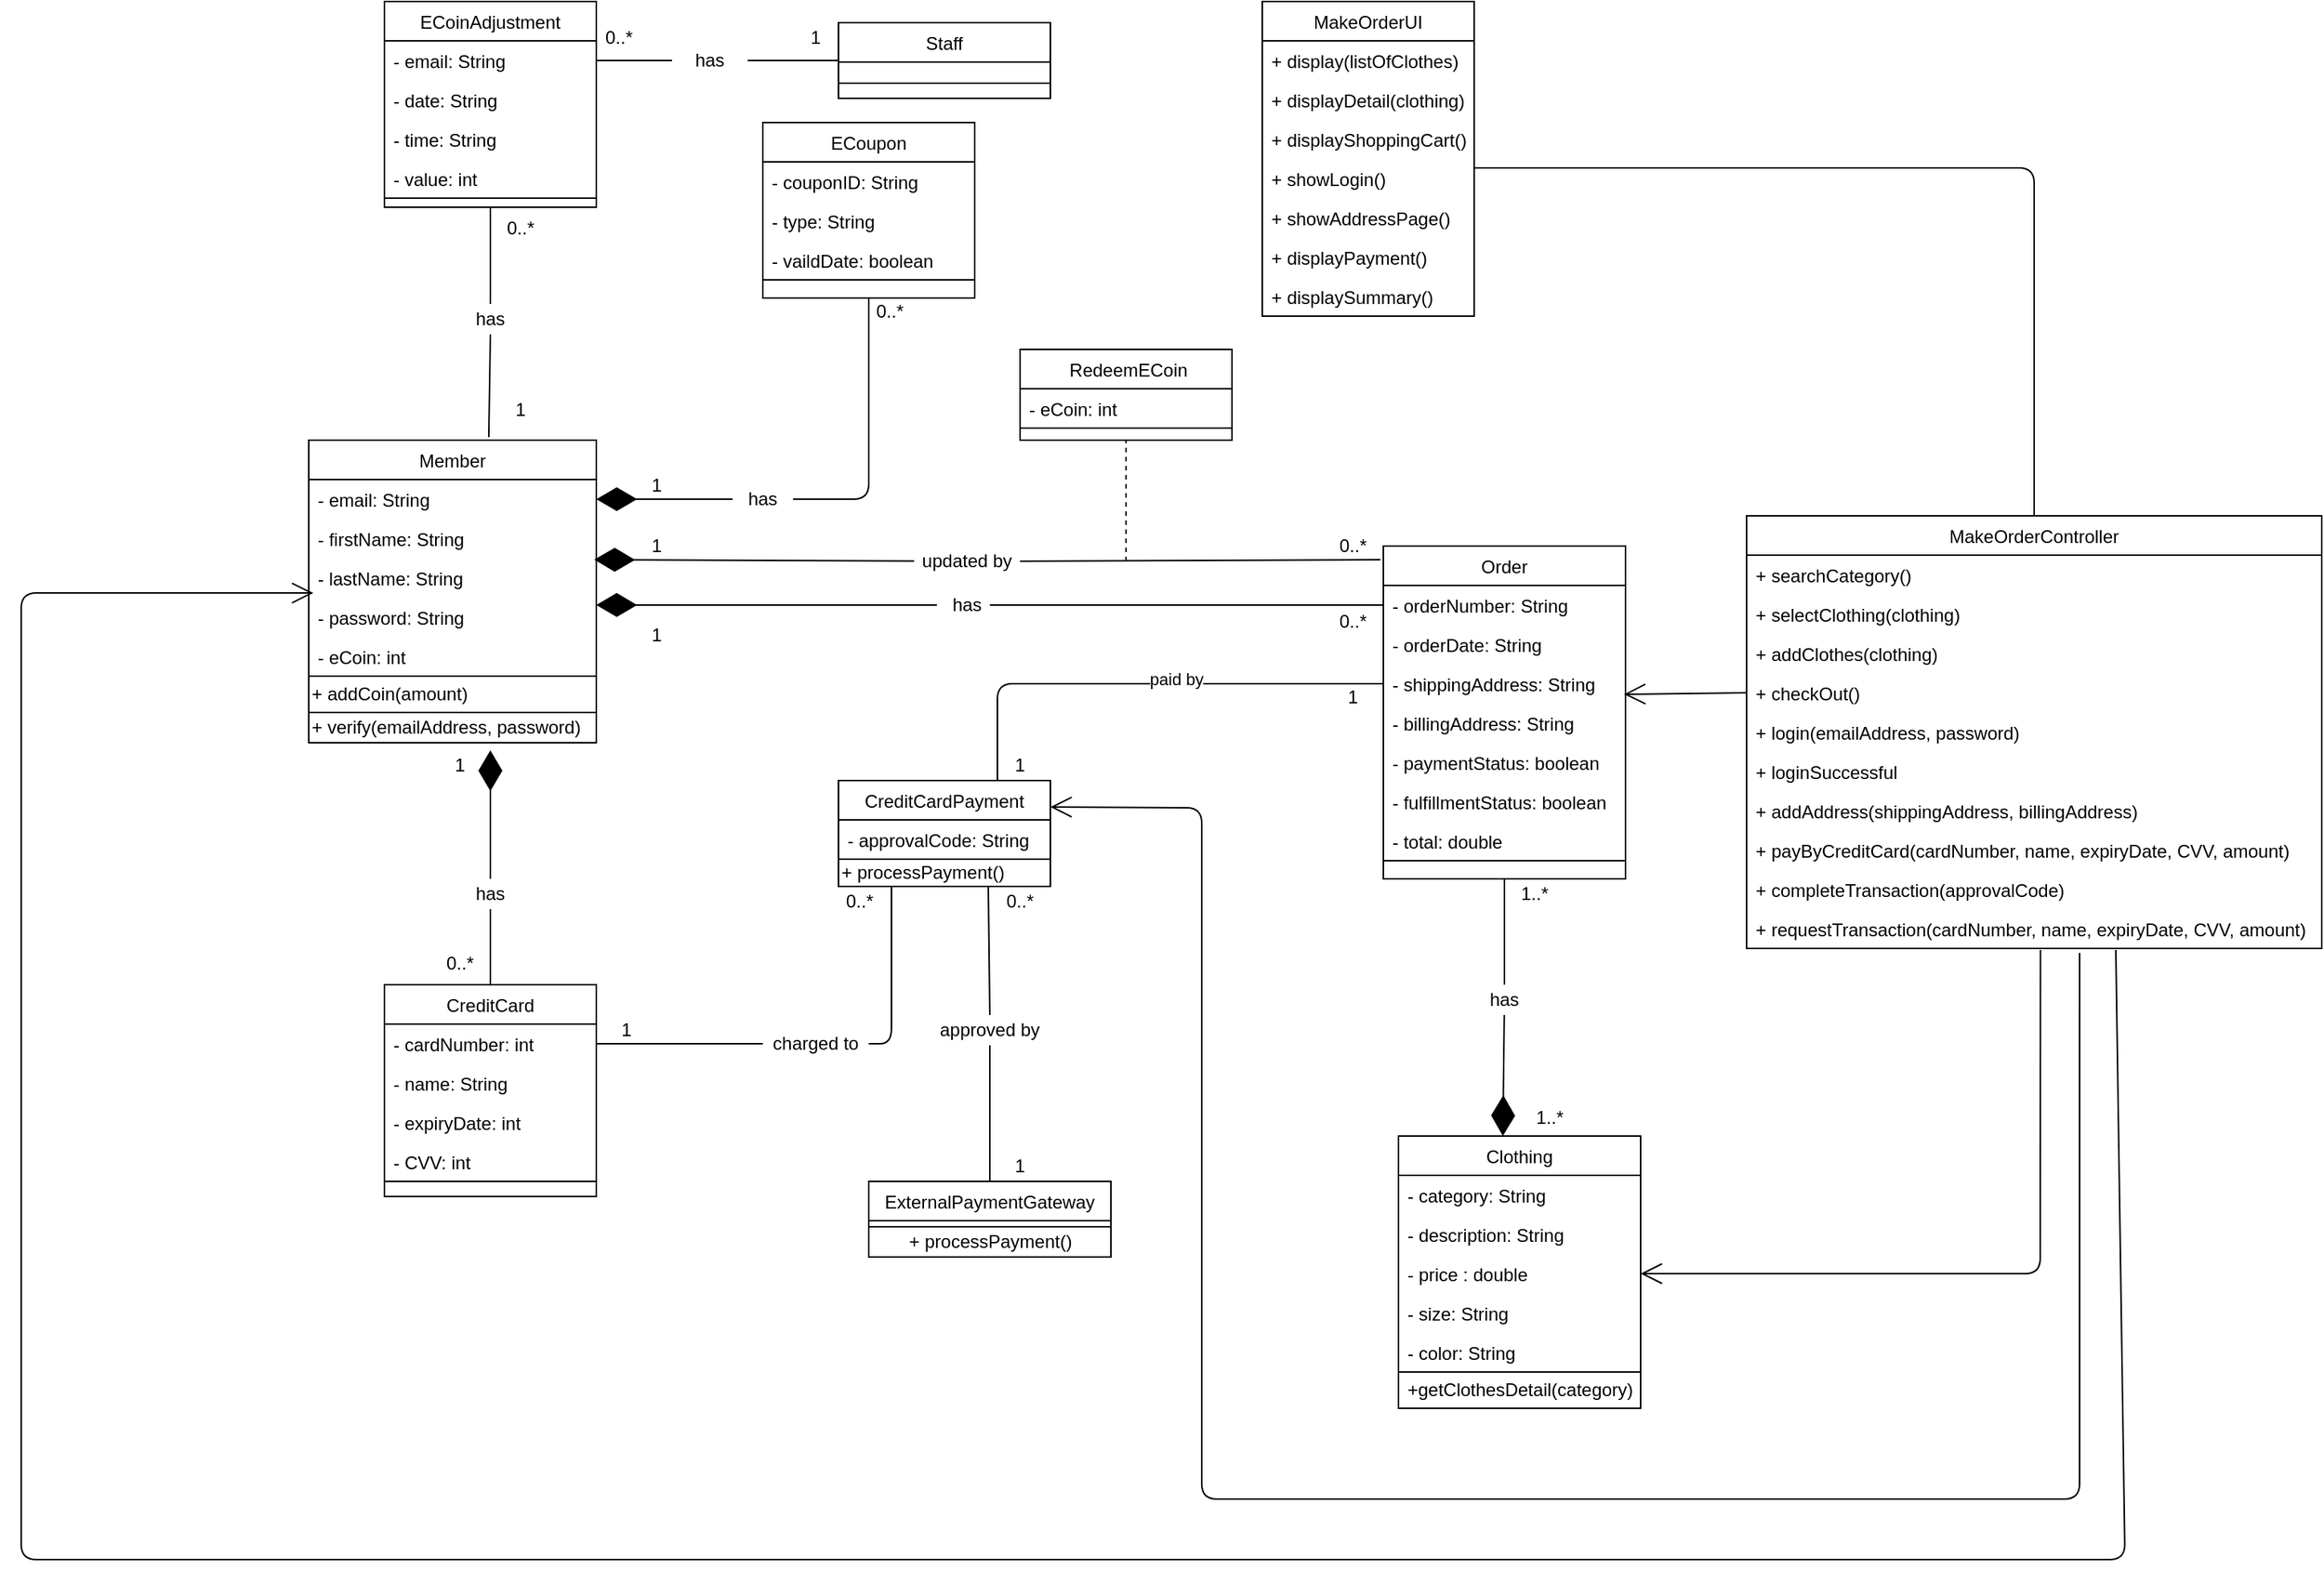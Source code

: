<mxfile version="14.6.3" type="device"><diagram id="5SOPSlrmmYei23YDTZUL" name="Page-1"><mxGraphModel dx="1794" dy="634" grid="1" gridSize="10" guides="1" tooltips="1" connect="1" arrows="1" fold="1" page="1" pageScale="1" pageWidth="827" pageHeight="1169" math="0" shadow="0"><root><mxCell id="0"/><mxCell id="1" parent="0"/><mxCell id="UYRxiyc4l-vHx6FM1Lmt-1" value="ECoinAdjustment" style="swimlane;fontStyle=0;childLayout=stackLayout;horizontal=1;startSize=26;fillColor=none;horizontalStack=0;resizeParent=1;resizeParentMax=0;resizeLast=0;collapsible=1;marginBottom=0;" parent="1" vertex="1"><mxGeometry x="80" y="70" width="140" height="136" as="geometry"/></mxCell><mxCell id="UYRxiyc4l-vHx6FM1Lmt-2" value="- email: String" style="text;strokeColor=none;fillColor=none;align=left;verticalAlign=top;spacingLeft=4;spacingRight=4;overflow=hidden;rotatable=0;points=[[0,0.5],[1,0.5]];portConstraint=eastwest;" parent="UYRxiyc4l-vHx6FM1Lmt-1" vertex="1"><mxGeometry y="26" width="140" height="26" as="geometry"/></mxCell><mxCell id="UYRxiyc4l-vHx6FM1Lmt-3" value="- date: String" style="text;strokeColor=none;fillColor=none;align=left;verticalAlign=top;spacingLeft=4;spacingRight=4;overflow=hidden;rotatable=0;points=[[0,0.5],[1,0.5]];portConstraint=eastwest;" parent="UYRxiyc4l-vHx6FM1Lmt-1" vertex="1"><mxGeometry y="52" width="140" height="26" as="geometry"/></mxCell><mxCell id="UYRxiyc4l-vHx6FM1Lmt-4" value="- time: String" style="text;strokeColor=none;fillColor=none;align=left;verticalAlign=top;spacingLeft=4;spacingRight=4;overflow=hidden;rotatable=0;points=[[0,0.5],[1,0.5]];portConstraint=eastwest;" parent="UYRxiyc4l-vHx6FM1Lmt-1" vertex="1"><mxGeometry y="78" width="140" height="26" as="geometry"/></mxCell><mxCell id="UYRxiyc4l-vHx6FM1Lmt-6" value="- value: int" style="text;strokeColor=none;fillColor=none;align=left;verticalAlign=top;spacingLeft=4;spacingRight=4;overflow=hidden;rotatable=0;points=[[0,0.5],[1,0.5]];portConstraint=eastwest;" parent="UYRxiyc4l-vHx6FM1Lmt-1" vertex="1"><mxGeometry y="104" width="140" height="26" as="geometry"/></mxCell><mxCell id="UYRxiyc4l-vHx6FM1Lmt-5" value="" style="html=1;" parent="UYRxiyc4l-vHx6FM1Lmt-1" vertex="1"><mxGeometry y="130" width="140" height="6" as="geometry"/></mxCell><mxCell id="UYRxiyc4l-vHx6FM1Lmt-11" value="Staff" style="swimlane;fontStyle=0;childLayout=stackLayout;horizontal=1;startSize=26;fillColor=none;horizontalStack=0;resizeParent=1;resizeParentMax=0;resizeLast=0;collapsible=1;marginBottom=0;" parent="1" vertex="1"><mxGeometry x="380" y="84" width="140" height="50" as="geometry"/></mxCell><mxCell id="UYRxiyc4l-vHx6FM1Lmt-15" value="" style="html=1;" parent="UYRxiyc4l-vHx6FM1Lmt-11" vertex="1"><mxGeometry y="26" width="140" height="14" as="geometry"/></mxCell><mxCell id="UYRxiyc4l-vHx6FM1Lmt-16" value="" style="html=1;" parent="UYRxiyc4l-vHx6FM1Lmt-11" vertex="1"><mxGeometry y="40" width="140" height="10" as="geometry"/></mxCell><mxCell id="UYRxiyc4l-vHx6FM1Lmt-17" value="ECoupon" style="swimlane;fontStyle=0;childLayout=stackLayout;horizontal=1;startSize=26;fillColor=none;horizontalStack=0;resizeParent=1;resizeParentMax=0;resizeLast=0;collapsible=1;marginBottom=0;" parent="1" vertex="1"><mxGeometry x="330" y="150" width="140" height="116" as="geometry"/></mxCell><mxCell id="UYRxiyc4l-vHx6FM1Lmt-18" value="- couponID: String" style="text;strokeColor=none;fillColor=none;align=left;verticalAlign=top;spacingLeft=4;spacingRight=4;overflow=hidden;rotatable=0;points=[[0,0.5],[1,0.5]];portConstraint=eastwest;" parent="UYRxiyc4l-vHx6FM1Lmt-17" vertex="1"><mxGeometry y="26" width="140" height="26" as="geometry"/></mxCell><mxCell id="UYRxiyc4l-vHx6FM1Lmt-19" value="- type: String" style="text;strokeColor=none;fillColor=none;align=left;verticalAlign=top;spacingLeft=4;spacingRight=4;overflow=hidden;rotatable=0;points=[[0,0.5],[1,0.5]];portConstraint=eastwest;" parent="UYRxiyc4l-vHx6FM1Lmt-17" vertex="1"><mxGeometry y="52" width="140" height="26" as="geometry"/></mxCell><mxCell id="Ou4ZHf2fbhUqPHN6Y77n-1" value="- vaildDate: boolean" style="text;strokeColor=none;fillColor=none;align=left;verticalAlign=top;spacingLeft=4;spacingRight=4;overflow=hidden;rotatable=0;points=[[0,0.5],[1,0.5]];portConstraint=eastwest;" parent="UYRxiyc4l-vHx6FM1Lmt-17" vertex="1"><mxGeometry y="78" width="140" height="26" as="geometry"/></mxCell><mxCell id="UYRxiyc4l-vHx6FM1Lmt-21" value="" style="html=1;" parent="UYRxiyc4l-vHx6FM1Lmt-17" vertex="1"><mxGeometry y="104" width="140" height="12" as="geometry"/></mxCell><mxCell id="UYRxiyc4l-vHx6FM1Lmt-22" value="Member" style="swimlane;fontStyle=0;childLayout=stackLayout;horizontal=1;startSize=26;fillColor=none;horizontalStack=0;resizeParent=1;resizeParentMax=0;resizeLast=0;collapsible=1;marginBottom=0;" parent="1" vertex="1"><mxGeometry x="30" y="360" width="190" height="200" as="geometry"/></mxCell><mxCell id="UYRxiyc4l-vHx6FM1Lmt-23" value="- email: String" style="text;strokeColor=none;fillColor=none;align=left;verticalAlign=top;spacingLeft=4;spacingRight=4;overflow=hidden;rotatable=0;points=[[0,0.5],[1,0.5]];portConstraint=eastwest;" parent="UYRxiyc4l-vHx6FM1Lmt-22" vertex="1"><mxGeometry y="26" width="190" height="26" as="geometry"/></mxCell><mxCell id="UYRxiyc4l-vHx6FM1Lmt-24" value="- firstName: String" style="text;strokeColor=none;fillColor=none;align=left;verticalAlign=top;spacingLeft=4;spacingRight=4;overflow=hidden;rotatable=0;points=[[0,0.5],[1,0.5]];portConstraint=eastwest;" parent="UYRxiyc4l-vHx6FM1Lmt-22" vertex="1"><mxGeometry y="52" width="190" height="26" as="geometry"/></mxCell><mxCell id="UYRxiyc4l-vHx6FM1Lmt-25" value="- lastName: String" style="text;strokeColor=none;fillColor=none;align=left;verticalAlign=top;spacingLeft=4;spacingRight=4;overflow=hidden;rotatable=0;points=[[0,0.5],[1,0.5]];portConstraint=eastwest;" parent="UYRxiyc4l-vHx6FM1Lmt-22" vertex="1"><mxGeometry y="78" width="190" height="26" as="geometry"/></mxCell><mxCell id="UYRxiyc4l-vHx6FM1Lmt-26" value="- password: String" style="text;strokeColor=none;fillColor=none;align=left;verticalAlign=top;spacingLeft=4;spacingRight=4;overflow=hidden;rotatable=0;points=[[0,0.5],[1,0.5]];portConstraint=eastwest;" parent="UYRxiyc4l-vHx6FM1Lmt-22" vertex="1"><mxGeometry y="104" width="190" height="26" as="geometry"/></mxCell><mxCell id="UYRxiyc4l-vHx6FM1Lmt-27" value="- eCoin: int" style="text;strokeColor=none;fillColor=none;align=left;verticalAlign=top;spacingLeft=4;spacingRight=4;overflow=hidden;rotatable=0;points=[[0,0.5],[1,0.5]];portConstraint=eastwest;" parent="UYRxiyc4l-vHx6FM1Lmt-22" vertex="1"><mxGeometry y="130" width="190" height="26" as="geometry"/></mxCell><mxCell id="UYRxiyc4l-vHx6FM1Lmt-28" value="&lt;div&gt;&lt;span&gt;+ addCoin(amount)&lt;/span&gt;&lt;/div&gt;" style="html=1;align=left;" parent="UYRxiyc4l-vHx6FM1Lmt-22" vertex="1"><mxGeometry y="156" width="190" height="24" as="geometry"/></mxCell><mxCell id="qSI88EMSP3nNN34KA2vA-24" value="+ verify(emailAddress, password)" style="html=1;align=left;" vertex="1" parent="UYRxiyc4l-vHx6FM1Lmt-22"><mxGeometry y="180" width="190" height="20" as="geometry"/></mxCell><mxCell id="UYRxiyc4l-vHx6FM1Lmt-29" value=" RedeemECoin" style="swimlane;fontStyle=0;childLayout=stackLayout;horizontal=1;startSize=26;fillColor=none;horizontalStack=0;resizeParent=1;resizeParentMax=0;resizeLast=0;collapsible=1;marginBottom=0;" parent="1" vertex="1"><mxGeometry x="500" y="300" width="140" height="60" as="geometry"/></mxCell><mxCell id="UYRxiyc4l-vHx6FM1Lmt-30" value="- eCoin: int" style="text;strokeColor=none;fillColor=none;align=left;verticalAlign=top;spacingLeft=4;spacingRight=4;overflow=hidden;rotatable=0;points=[[0,0.5],[1,0.5]];portConstraint=eastwest;" parent="UYRxiyc4l-vHx6FM1Lmt-29" vertex="1"><mxGeometry y="26" width="140" height="26" as="geometry"/></mxCell><mxCell id="UYRxiyc4l-vHx6FM1Lmt-33" value="" style="html=1;" parent="UYRxiyc4l-vHx6FM1Lmt-29" vertex="1"><mxGeometry y="52" width="140" height="8" as="geometry"/></mxCell><mxCell id="UYRxiyc4l-vHx6FM1Lmt-34" value="Order" style="swimlane;fontStyle=0;childLayout=stackLayout;horizontal=1;startSize=26;fillColor=none;horizontalStack=0;resizeParent=1;resizeParentMax=0;resizeLast=0;collapsible=1;marginBottom=0;" parent="1" vertex="1"><mxGeometry x="740" y="430" width="160" height="220" as="geometry"/></mxCell><mxCell id="UYRxiyc4l-vHx6FM1Lmt-35" value="- orderNumber: String" style="text;strokeColor=none;fillColor=none;align=left;verticalAlign=top;spacingLeft=4;spacingRight=4;overflow=hidden;rotatable=0;points=[[0,0.5],[1,0.5]];portConstraint=eastwest;" parent="UYRxiyc4l-vHx6FM1Lmt-34" vertex="1"><mxGeometry y="26" width="160" height="26" as="geometry"/></mxCell><mxCell id="UYRxiyc4l-vHx6FM1Lmt-36" value="- orderDate: String" style="text;strokeColor=none;fillColor=none;align=left;verticalAlign=top;spacingLeft=4;spacingRight=4;overflow=hidden;rotatable=0;points=[[0,0.5],[1,0.5]];portConstraint=eastwest;" parent="UYRxiyc4l-vHx6FM1Lmt-34" vertex="1"><mxGeometry y="52" width="160" height="26" as="geometry"/></mxCell><mxCell id="UYRxiyc4l-vHx6FM1Lmt-37" value="- shippingAddress: String" style="text;strokeColor=none;fillColor=none;align=left;verticalAlign=top;spacingLeft=4;spacingRight=4;overflow=hidden;rotatable=0;points=[[0,0.5],[1,0.5]];portConstraint=eastwest;" parent="UYRxiyc4l-vHx6FM1Lmt-34" vertex="1"><mxGeometry y="78" width="160" height="26" as="geometry"/></mxCell><mxCell id="UYRxiyc4l-vHx6FM1Lmt-38" value="- billingAddress: String" style="text;strokeColor=none;fillColor=none;align=left;verticalAlign=top;spacingLeft=4;spacingRight=4;overflow=hidden;rotatable=0;points=[[0,0.5],[1,0.5]];portConstraint=eastwest;" parent="UYRxiyc4l-vHx6FM1Lmt-34" vertex="1"><mxGeometry y="104" width="160" height="26" as="geometry"/></mxCell><mxCell id="UYRxiyc4l-vHx6FM1Lmt-39" value="- paymentStatus: boolean" style="text;strokeColor=none;fillColor=none;align=left;verticalAlign=top;spacingLeft=4;spacingRight=4;overflow=hidden;rotatable=0;points=[[0,0.5],[1,0.5]];portConstraint=eastwest;" parent="UYRxiyc4l-vHx6FM1Lmt-34" vertex="1"><mxGeometry y="130" width="160" height="26" as="geometry"/></mxCell><mxCell id="UYRxiyc4l-vHx6FM1Lmt-40" value="- fulfillmentStatus: boolean" style="text;strokeColor=none;fillColor=none;align=left;verticalAlign=top;spacingLeft=4;spacingRight=4;overflow=hidden;rotatable=0;points=[[0,0.5],[1,0.5]];portConstraint=eastwest;" parent="UYRxiyc4l-vHx6FM1Lmt-34" vertex="1"><mxGeometry y="156" width="160" height="26" as="geometry"/></mxCell><mxCell id="UYRxiyc4l-vHx6FM1Lmt-41" value="- total: double" style="text;strokeColor=none;fillColor=none;align=left;verticalAlign=top;spacingLeft=4;spacingRight=4;overflow=hidden;rotatable=0;points=[[0,0.5],[1,0.5]];portConstraint=eastwest;" parent="UYRxiyc4l-vHx6FM1Lmt-34" vertex="1"><mxGeometry y="182" width="160" height="26" as="geometry"/></mxCell><mxCell id="UYRxiyc4l-vHx6FM1Lmt-42" value="" style="html=1;" parent="UYRxiyc4l-vHx6FM1Lmt-34" vertex="1"><mxGeometry y="208" width="160" height="12" as="geometry"/></mxCell><mxCell id="UYRxiyc4l-vHx6FM1Lmt-43" value="CreditCardPayment" style="swimlane;fontStyle=0;childLayout=stackLayout;horizontal=1;startSize=26;fillColor=none;horizontalStack=0;resizeParent=1;resizeParentMax=0;resizeLast=0;collapsible=1;marginBottom=0;" parent="1" vertex="1"><mxGeometry x="380" y="585" width="140" height="70" as="geometry"/></mxCell><mxCell id="UYRxiyc4l-vHx6FM1Lmt-44" value="- approvalCode: String" style="text;strokeColor=none;fillColor=none;align=left;verticalAlign=top;spacingLeft=4;spacingRight=4;overflow=hidden;rotatable=0;points=[[0,0.5],[1,0.5]];portConstraint=eastwest;" parent="UYRxiyc4l-vHx6FM1Lmt-43" vertex="1"><mxGeometry y="26" width="140" height="26" as="geometry"/></mxCell><mxCell id="UYRxiyc4l-vHx6FM1Lmt-47" value="+ processPayment()" style="html=1;align=left;" parent="UYRxiyc4l-vHx6FM1Lmt-43" vertex="1"><mxGeometry y="52" width="140" height="18" as="geometry"/></mxCell><mxCell id="UYRxiyc4l-vHx6FM1Lmt-48" value="CreditCard" style="swimlane;fontStyle=0;childLayout=stackLayout;horizontal=1;startSize=26;fillColor=none;horizontalStack=0;resizeParent=1;resizeParentMax=0;resizeLast=0;collapsible=1;marginBottom=0;" parent="1" vertex="1"><mxGeometry x="80" y="720" width="140" height="140" as="geometry"/></mxCell><mxCell id="UYRxiyc4l-vHx6FM1Lmt-49" value="- cardNumber: int" style="text;strokeColor=none;fillColor=none;align=left;verticalAlign=top;spacingLeft=4;spacingRight=4;overflow=hidden;rotatable=0;points=[[0,0.5],[1,0.5]];portConstraint=eastwest;" parent="UYRxiyc4l-vHx6FM1Lmt-48" vertex="1"><mxGeometry y="26" width="140" height="26" as="geometry"/></mxCell><mxCell id="UYRxiyc4l-vHx6FM1Lmt-50" value="- name: String" style="text;strokeColor=none;fillColor=none;align=left;verticalAlign=top;spacingLeft=4;spacingRight=4;overflow=hidden;rotatable=0;points=[[0,0.5],[1,0.5]];portConstraint=eastwest;" parent="UYRxiyc4l-vHx6FM1Lmt-48" vertex="1"><mxGeometry y="52" width="140" height="26" as="geometry"/></mxCell><mxCell id="UYRxiyc4l-vHx6FM1Lmt-51" value="- expiryDate: int" style="text;strokeColor=none;fillColor=none;align=left;verticalAlign=top;spacingLeft=4;spacingRight=4;overflow=hidden;rotatable=0;points=[[0,0.5],[1,0.5]];portConstraint=eastwest;" parent="UYRxiyc4l-vHx6FM1Lmt-48" vertex="1"><mxGeometry y="78" width="140" height="26" as="geometry"/></mxCell><mxCell id="UYRxiyc4l-vHx6FM1Lmt-52" value="- CVV: int" style="text;strokeColor=none;fillColor=none;align=left;verticalAlign=top;spacingLeft=4;spacingRight=4;overflow=hidden;rotatable=0;points=[[0,0.5],[1,0.5]];portConstraint=eastwest;" parent="UYRxiyc4l-vHx6FM1Lmt-48" vertex="1"><mxGeometry y="104" width="140" height="26" as="geometry"/></mxCell><mxCell id="UYRxiyc4l-vHx6FM1Lmt-53" value="" style="html=1;" parent="UYRxiyc4l-vHx6FM1Lmt-48" vertex="1"><mxGeometry y="130" width="140" height="10" as="geometry"/></mxCell><mxCell id="UYRxiyc4l-vHx6FM1Lmt-54" value="Clothing" style="swimlane;fontStyle=0;childLayout=stackLayout;horizontal=1;startSize=26;fillColor=none;horizontalStack=0;resizeParent=1;resizeParentMax=0;resizeLast=0;collapsible=1;marginBottom=0;" parent="1" vertex="1"><mxGeometry x="750" y="820" width="160" height="180" as="geometry"/></mxCell><mxCell id="UYRxiyc4l-vHx6FM1Lmt-55" value="- category: String" style="text;strokeColor=none;fillColor=none;align=left;verticalAlign=top;spacingLeft=4;spacingRight=4;overflow=hidden;rotatable=0;points=[[0,0.5],[1,0.5]];portConstraint=eastwest;" parent="UYRxiyc4l-vHx6FM1Lmt-54" vertex="1"><mxGeometry y="26" width="160" height="26" as="geometry"/></mxCell><mxCell id="UYRxiyc4l-vHx6FM1Lmt-56" value="- description: String" style="text;strokeColor=none;fillColor=none;align=left;verticalAlign=top;spacingLeft=4;spacingRight=4;overflow=hidden;rotatable=0;points=[[0,0.5],[1,0.5]];portConstraint=eastwest;" parent="UYRxiyc4l-vHx6FM1Lmt-54" vertex="1"><mxGeometry y="52" width="160" height="26" as="geometry"/></mxCell><mxCell id="UYRxiyc4l-vHx6FM1Lmt-57" value="- price : double" style="text;strokeColor=none;fillColor=none;align=left;verticalAlign=top;spacingLeft=4;spacingRight=4;overflow=hidden;rotatable=0;points=[[0,0.5],[1,0.5]];portConstraint=eastwest;" parent="UYRxiyc4l-vHx6FM1Lmt-54" vertex="1"><mxGeometry y="78" width="160" height="26" as="geometry"/></mxCell><mxCell id="UYRxiyc4l-vHx6FM1Lmt-58" value="- size: String" style="text;strokeColor=none;fillColor=none;align=left;verticalAlign=top;spacingLeft=4;spacingRight=4;overflow=hidden;rotatable=0;points=[[0,0.5],[1,0.5]];portConstraint=eastwest;" parent="UYRxiyc4l-vHx6FM1Lmt-54" vertex="1"><mxGeometry y="104" width="160" height="26" as="geometry"/></mxCell><mxCell id="UYRxiyc4l-vHx6FM1Lmt-59" value="- color: String" style="text;strokeColor=none;fillColor=none;align=left;verticalAlign=top;spacingLeft=4;spacingRight=4;overflow=hidden;rotatable=0;points=[[0,0.5],[1,0.5]];portConstraint=eastwest;" parent="UYRxiyc4l-vHx6FM1Lmt-54" vertex="1"><mxGeometry y="130" width="160" height="26" as="geometry"/></mxCell><mxCell id="UYRxiyc4l-vHx6FM1Lmt-60" value="+getClothesDetail(category)" style="html=1;" parent="UYRxiyc4l-vHx6FM1Lmt-54" vertex="1"><mxGeometry y="156" width="160" height="24" as="geometry"/></mxCell><mxCell id="UYRxiyc4l-vHx6FM1Lmt-61" value="ExternalPaymentGateway" style="swimlane;fontStyle=0;childLayout=stackLayout;horizontal=1;startSize=26;fillColor=none;horizontalStack=0;resizeParent=1;resizeParentMax=0;resizeLast=0;collapsible=1;marginBottom=0;" parent="1" vertex="1"><mxGeometry x="400" y="850" width="160" height="50" as="geometry"/></mxCell><mxCell id="UYRxiyc4l-vHx6FM1Lmt-65" value="" style="html=1;" parent="UYRxiyc4l-vHx6FM1Lmt-61" vertex="1"><mxGeometry y="26" width="160" height="4" as="geometry"/></mxCell><mxCell id="UYRxiyc4l-vHx6FM1Lmt-66" value="+ processPayment()" style="html=1;" parent="UYRxiyc4l-vHx6FM1Lmt-61" vertex="1"><mxGeometry y="30" width="160" height="20" as="geometry"/></mxCell><mxCell id="UYRxiyc4l-vHx6FM1Lmt-67" value="" style="endArrow=none;html=1;entryX=0;entryY=0.5;entryDx=0;entryDy=0;exitX=1;exitY=0.5;exitDx=0;exitDy=0;startArrow=none;" parent="1" source="UYRxiyc4l-vHx6FM1Lmt-68" target="UYRxiyc4l-vHx6FM1Lmt-11" edge="1"><mxGeometry width="50" height="50" relative="1" as="geometry"><mxPoint x="260" y="130" as="sourcePoint"/><mxPoint x="310" y="80" as="targetPoint"/></mxGeometry></mxCell><mxCell id="UYRxiyc4l-vHx6FM1Lmt-69" value="1" style="text;html=1;strokeColor=none;fillColor=none;align=center;verticalAlign=middle;whiteSpace=wrap;rounded=0;" parent="1" vertex="1"><mxGeometry x="350" y="84" width="30" height="20" as="geometry"/></mxCell><mxCell id="UYRxiyc4l-vHx6FM1Lmt-70" value="0..*" style="text;html=1;strokeColor=none;fillColor=none;align=center;verticalAlign=middle;whiteSpace=wrap;rounded=0;" parent="1" vertex="1"><mxGeometry x="220" y="84" width="30" height="20" as="geometry"/></mxCell><mxCell id="UYRxiyc4l-vHx6FM1Lmt-71" value="" style="endArrow=none;html=1;entryX=0.5;entryY=1;entryDx=0;entryDy=0;exitX=0.5;exitY=0;exitDx=0;exitDy=0;startArrow=none;" parent="1" source="UYRxiyc4l-vHx6FM1Lmt-72" target="UYRxiyc4l-vHx6FM1Lmt-5" edge="1"><mxGeometry width="50" height="50" relative="1" as="geometry"><mxPoint x="110" y="320" as="sourcePoint"/><mxPoint x="160" y="270" as="targetPoint"/></mxGeometry></mxCell><mxCell id="UYRxiyc4l-vHx6FM1Lmt-73" value="0..*" style="text;html=1;strokeColor=none;fillColor=none;align=center;verticalAlign=middle;whiteSpace=wrap;rounded=0;" parent="1" vertex="1"><mxGeometry x="150" y="210" width="40" height="20" as="geometry"/></mxCell><mxCell id="UYRxiyc4l-vHx6FM1Lmt-74" value="1" style="text;html=1;strokeColor=none;fillColor=none;align=center;verticalAlign=middle;whiteSpace=wrap;rounded=0;" parent="1" vertex="1"><mxGeometry x="150" y="330" width="40" height="20" as="geometry"/></mxCell><mxCell id="UYRxiyc4l-vHx6FM1Lmt-76" value="" style="endArrow=none;html=1;startArrow=none;startFill=0;edgeStyle=orthogonalEdgeStyle;entryX=0.5;entryY=1;entryDx=0;entryDy=0;" parent="1" source="UYRxiyc4l-vHx6FM1Lmt-77" target="UYRxiyc4l-vHx6FM1Lmt-21" edge="1"><mxGeometry width="50" height="50" relative="1" as="geometry"><mxPoint x="270" y="430" as="sourcePoint"/><mxPoint x="390" y="280" as="targetPoint"/><Array as="points"><mxPoint x="400" y="399"/></Array></mxGeometry></mxCell><mxCell id="UYRxiyc4l-vHx6FM1Lmt-78" value="0..*" style="text;html=1;strokeColor=none;fillColor=none;align=center;verticalAlign=middle;whiteSpace=wrap;rounded=0;" parent="1" vertex="1"><mxGeometry x="394" y="265" width="40" height="20" as="geometry"/></mxCell><mxCell id="UYRxiyc4l-vHx6FM1Lmt-79" value="1" style="text;html=1;strokeColor=none;fillColor=none;align=center;verticalAlign=middle;whiteSpace=wrap;rounded=0;" parent="1" vertex="1"><mxGeometry x="240" y="380" width="40" height="20" as="geometry"/></mxCell><mxCell id="UYRxiyc4l-vHx6FM1Lmt-80" value="" style="endArrow=diamondThin;endFill=1;endSize=24;html=1;entryX=1;entryY=0;entryDx=0;entryDy=0;exitX=0.5;exitY=0;exitDx=0;exitDy=0;startArrow=none;" parent="1" source="UYRxiyc4l-vHx6FM1Lmt-83" target="UYRxiyc4l-vHx6FM1Lmt-81" edge="1"><mxGeometry width="160" relative="1" as="geometry"><mxPoint x="110" y="610" as="sourcePoint"/><mxPoint x="270" y="610" as="targetPoint"/></mxGeometry></mxCell><mxCell id="UYRxiyc4l-vHx6FM1Lmt-81" value="1" style="text;html=1;strokeColor=none;fillColor=none;align=center;verticalAlign=middle;whiteSpace=wrap;rounded=0;" parent="1" vertex="1"><mxGeometry x="110" y="565" width="40" height="20" as="geometry"/></mxCell><mxCell id="UYRxiyc4l-vHx6FM1Lmt-82" value="0..*" style="text;html=1;strokeColor=none;fillColor=none;align=center;verticalAlign=middle;whiteSpace=wrap;rounded=0;" parent="1" vertex="1"><mxGeometry x="110" y="696" width="40" height="20" as="geometry"/></mxCell><mxCell id="UYRxiyc4l-vHx6FM1Lmt-83" value="has" style="text;html=1;strokeColor=none;fillColor=none;align=center;verticalAlign=middle;whiteSpace=wrap;rounded=0;" parent="1" vertex="1"><mxGeometry x="130" y="650" width="40" height="20" as="geometry"/></mxCell><mxCell id="UYRxiyc4l-vHx6FM1Lmt-84" value="" style="endArrow=none;endFill=1;endSize=24;html=1;entryX=0.5;entryY=1;entryDx=0;entryDy=0;exitX=0.5;exitY=0;exitDx=0;exitDy=0;" parent="1" source="UYRxiyc4l-vHx6FM1Lmt-48" target="UYRxiyc4l-vHx6FM1Lmt-83" edge="1"><mxGeometry width="160" relative="1" as="geometry"><mxPoint x="150" y="720" as="sourcePoint"/><mxPoint x="150" y="520" as="targetPoint"/></mxGeometry></mxCell><mxCell id="UYRxiyc4l-vHx6FM1Lmt-77" value="has" style="text;html=1;strokeColor=none;fillColor=none;align=center;verticalAlign=middle;whiteSpace=wrap;rounded=0;" parent="1" vertex="1"><mxGeometry x="310" y="389" width="40" height="20" as="geometry"/></mxCell><mxCell id="UYRxiyc4l-vHx6FM1Lmt-68" value="has" style="text;html=1;strokeColor=none;fillColor=none;align=center;verticalAlign=middle;whiteSpace=wrap;rounded=0;" parent="1" vertex="1"><mxGeometry x="270" y="99" width="50" height="20" as="geometry"/></mxCell><mxCell id="UYRxiyc4l-vHx6FM1Lmt-87" value="" style="endArrow=none;html=1;entryX=0;entryY=0.5;entryDx=0;entryDy=0;exitX=1;exitY=0.5;exitDx=0;exitDy=0;" parent="1" source="UYRxiyc4l-vHx6FM1Lmt-2" target="UYRxiyc4l-vHx6FM1Lmt-68" edge="1"><mxGeometry width="50" height="50" relative="1" as="geometry"><mxPoint x="220" y="109" as="sourcePoint"/><mxPoint x="380" y="109" as="targetPoint"/></mxGeometry></mxCell><mxCell id="UYRxiyc4l-vHx6FM1Lmt-88" value="" style="endArrow=none;html=1;edgeStyle=orthogonalEdgeStyle;entryX=0.25;entryY=1;entryDx=0;entryDy=0;exitX=1;exitY=0.5;exitDx=0;exitDy=0;startArrow=none;" parent="1" source="UYRxiyc4l-vHx6FM1Lmt-92" target="UYRxiyc4l-vHx6FM1Lmt-47" edge="1"><mxGeometry width="50" height="50" relative="1" as="geometry"><mxPoint x="300" y="780" as="sourcePoint"/><mxPoint x="350" y="730" as="targetPoint"/></mxGeometry></mxCell><mxCell id="UYRxiyc4l-vHx6FM1Lmt-90" value="1" style="text;html=1;strokeColor=none;fillColor=none;align=center;verticalAlign=middle;whiteSpace=wrap;rounded=0;" parent="1" vertex="1"><mxGeometry x="220" y="740" width="40" height="20" as="geometry"/></mxCell><mxCell id="UYRxiyc4l-vHx6FM1Lmt-91" value="0..*" style="text;html=1;strokeColor=none;fillColor=none;align=center;verticalAlign=middle;whiteSpace=wrap;rounded=0;" parent="1" vertex="1"><mxGeometry x="374" y="655" width="40" height="20" as="geometry"/></mxCell><mxCell id="UYRxiyc4l-vHx6FM1Lmt-92" value="charged to" style="text;html=1;strokeColor=none;fillColor=none;align=center;verticalAlign=middle;whiteSpace=wrap;rounded=0;" parent="1" vertex="1"><mxGeometry x="330" y="749" width="70" height="20" as="geometry"/></mxCell><mxCell id="UYRxiyc4l-vHx6FM1Lmt-93" value="" style="endArrow=none;html=1;edgeStyle=orthogonalEdgeStyle;exitX=1;exitY=0.5;exitDx=0;exitDy=0;" parent="1" source="UYRxiyc4l-vHx6FM1Lmt-49" edge="1"><mxGeometry width="50" height="50" relative="1" as="geometry"><mxPoint x="220" y="759" as="sourcePoint"/><mxPoint x="330" y="759" as="targetPoint"/><Array as="points"><mxPoint x="330" y="759"/></Array></mxGeometry></mxCell><mxCell id="UYRxiyc4l-vHx6FM1Lmt-94" value="" style="endArrow=none;html=1;entryX=0.707;entryY=1;entryDx=0;entryDy=0;exitX=0.5;exitY=0;exitDx=0;exitDy=0;entryPerimeter=0;startArrow=none;" parent="1" source="UYRxiyc4l-vHx6FM1Lmt-97" target="UYRxiyc4l-vHx6FM1Lmt-47" edge="1"><mxGeometry width="50" height="50" relative="1" as="geometry"><mxPoint x="460" y="800" as="sourcePoint"/><mxPoint x="510" y="750" as="targetPoint"/></mxGeometry></mxCell><mxCell id="UYRxiyc4l-vHx6FM1Lmt-95" value="0..*" style="text;html=1;strokeColor=none;fillColor=none;align=center;verticalAlign=middle;whiteSpace=wrap;rounded=0;" parent="1" vertex="1"><mxGeometry x="480" y="655" width="40" height="20" as="geometry"/></mxCell><mxCell id="UYRxiyc4l-vHx6FM1Lmt-96" value="1" style="text;html=1;strokeColor=none;fillColor=none;align=center;verticalAlign=middle;whiteSpace=wrap;rounded=0;" parent="1" vertex="1"><mxGeometry x="480" y="830" width="40" height="20" as="geometry"/></mxCell><mxCell id="UYRxiyc4l-vHx6FM1Lmt-97" value="approved by" style="text;html=1;strokeColor=none;fillColor=none;align=center;verticalAlign=middle;whiteSpace=wrap;rounded=0;" parent="1" vertex="1"><mxGeometry x="445" y="740" width="70" height="20" as="geometry"/></mxCell><mxCell id="UYRxiyc4l-vHx6FM1Lmt-98" value="" style="endArrow=none;html=1;entryX=0.5;entryY=1;entryDx=0;entryDy=0;exitX=0.5;exitY=0;exitDx=0;exitDy=0;" parent="1" source="UYRxiyc4l-vHx6FM1Lmt-61" target="UYRxiyc4l-vHx6FM1Lmt-97" edge="1"><mxGeometry width="50" height="50" relative="1" as="geometry"><mxPoint x="480" y="850" as="sourcePoint"/><mxPoint x="478.98" y="645" as="targetPoint"/></mxGeometry></mxCell><mxCell id="UYRxiyc4l-vHx6FM1Lmt-99" value="" style="endArrow=diamondThin;endFill=1;endSize=24;html=1;targetPerimeterSpacing=0;strokeWidth=1;entryX=1;entryY=0.5;entryDx=0;entryDy=0;exitX=0;exitY=0.5;exitDx=0;exitDy=0;" parent="1" source="UYRxiyc4l-vHx6FM1Lmt-77" target="UYRxiyc4l-vHx6FM1Lmt-23" edge="1"><mxGeometry width="160" relative="1" as="geometry"><mxPoint x="240" y="420" as="sourcePoint"/><mxPoint x="400" y="420" as="targetPoint"/></mxGeometry></mxCell><mxCell id="UYRxiyc4l-vHx6FM1Lmt-100" value="" style="endArrow=none;html=1;endSize=6;targetPerimeterSpacing=0;strokeWidth=1;edgeStyle=orthogonalEdgeStyle;exitX=0.75;exitY=0;exitDx=0;exitDy=0;entryX=0;entryY=0.5;entryDx=0;entryDy=0;" parent="1" source="UYRxiyc4l-vHx6FM1Lmt-43" target="UYRxiyc4l-vHx6FM1Lmt-37" edge="1"><mxGeometry width="50" height="50" relative="1" as="geometry"><mxPoint x="500" y="570" as="sourcePoint"/><mxPoint x="650" y="525" as="targetPoint"/><Array as="points"><mxPoint x="485" y="521"/></Array></mxGeometry></mxCell><mxCell id="UYRxiyc4l-vHx6FM1Lmt-101" value="paid by" style="edgeLabel;html=1;align=center;verticalAlign=middle;resizable=0;points=[];" parent="UYRxiyc4l-vHx6FM1Lmt-100" vertex="1" connectable="0"><mxGeometry x="0.14" y="3" relative="1" as="geometry"><mxPoint as="offset"/></mxGeometry></mxCell><mxCell id="UYRxiyc4l-vHx6FM1Lmt-102" value="1" style="text;html=1;strokeColor=none;fillColor=none;align=center;verticalAlign=middle;whiteSpace=wrap;rounded=0;" parent="1" vertex="1"><mxGeometry x="480" y="565" width="40" height="20" as="geometry"/></mxCell><mxCell id="UYRxiyc4l-vHx6FM1Lmt-103" value="1" style="text;html=1;strokeColor=none;fillColor=none;align=center;verticalAlign=middle;whiteSpace=wrap;rounded=0;" parent="1" vertex="1"><mxGeometry x="700" y="520" width="40" height="20" as="geometry"/></mxCell><mxCell id="UYRxiyc4l-vHx6FM1Lmt-104" value="" style="endArrow=diamondThin;endFill=1;endSize=24;html=1;targetPerimeterSpacing=0;strokeWidth=1;entryX=0.431;entryY=0;entryDx=0;entryDy=0;startArrow=none;entryPerimeter=0;" parent="1" source="UYRxiyc4l-vHx6FM1Lmt-105" target="UYRxiyc4l-vHx6FM1Lmt-54" edge="1"><mxGeometry width="160" relative="1" as="geometry"><mxPoint x="820" y="650" as="sourcePoint"/><mxPoint x="930" y="700" as="targetPoint"/></mxGeometry></mxCell><mxCell id="UYRxiyc4l-vHx6FM1Lmt-105" value="has" style="text;html=1;strokeColor=none;fillColor=none;align=center;verticalAlign=middle;whiteSpace=wrap;rounded=0;" parent="1" vertex="1"><mxGeometry x="800" y="720" width="40" height="20" as="geometry"/></mxCell><mxCell id="UYRxiyc4l-vHx6FM1Lmt-106" value="" style="endArrow=none;endFill=1;endSize=24;html=1;strokeWidth=1;entryX=0.5;entryY=0;entryDx=0;entryDy=0;" parent="1" target="UYRxiyc4l-vHx6FM1Lmt-105" edge="1"><mxGeometry width="160" relative="1" as="geometry"><mxPoint x="820" y="650" as="sourcePoint"/><mxPoint x="820" y="820" as="targetPoint"/></mxGeometry></mxCell><mxCell id="UYRxiyc4l-vHx6FM1Lmt-107" value="1..*" style="text;html=1;strokeColor=none;fillColor=none;align=center;verticalAlign=middle;whiteSpace=wrap;rounded=0;" parent="1" vertex="1"><mxGeometry x="830" y="798" width="40" height="20" as="geometry"/></mxCell><mxCell id="UYRxiyc4l-vHx6FM1Lmt-108" value="1..*" style="text;html=1;strokeColor=none;fillColor=none;align=center;verticalAlign=middle;whiteSpace=wrap;rounded=0;" parent="1" vertex="1"><mxGeometry x="820" y="650" width="40" height="20" as="geometry"/></mxCell><mxCell id="UYRxiyc4l-vHx6FM1Lmt-109" value="" style="endArrow=diamondThin;endFill=1;endSize=24;html=1;targetPerimeterSpacing=0;strokeWidth=1;exitX=0;exitY=0.5;exitDx=0;exitDy=0;entryX=1;entryY=1.192;entryDx=0;entryDy=0;entryPerimeter=0;startArrow=none;" parent="1" source="UYRxiyc4l-vHx6FM1Lmt-110" target="UYRxiyc4l-vHx6FM1Lmt-25" edge="1"><mxGeometry width="160" relative="1" as="geometry"><mxPoint x="340" y="480" as="sourcePoint"/><mxPoint x="500" y="480" as="targetPoint"/></mxGeometry></mxCell><mxCell id="UYRxiyc4l-vHx6FM1Lmt-110" value="has" style="text;html=1;strokeColor=none;fillColor=none;align=center;verticalAlign=middle;whiteSpace=wrap;rounded=0;" parent="1" vertex="1"><mxGeometry x="445" y="459" width="40" height="20" as="geometry"/></mxCell><mxCell id="UYRxiyc4l-vHx6FM1Lmt-111" value="" style="endArrow=none;endFill=1;endSize=24;html=1;strokeWidth=1;exitX=0;exitY=0.5;exitDx=0;exitDy=0;" parent="1" source="UYRxiyc4l-vHx6FM1Lmt-35" edge="1"><mxGeometry width="160" relative="1" as="geometry"><mxPoint x="740" y="469" as="sourcePoint"/><mxPoint x="480" y="469" as="targetPoint"/></mxGeometry></mxCell><mxCell id="UYRxiyc4l-vHx6FM1Lmt-112" value="1" style="text;html=1;strokeColor=none;fillColor=none;align=center;verticalAlign=middle;whiteSpace=wrap;rounded=0;" parent="1" vertex="1"><mxGeometry x="240" y="479" width="40" height="20" as="geometry"/></mxCell><mxCell id="UYRxiyc4l-vHx6FM1Lmt-113" value="0..*" style="text;html=1;strokeColor=none;fillColor=none;align=center;verticalAlign=middle;whiteSpace=wrap;rounded=0;" parent="1" vertex="1"><mxGeometry x="700" y="470" width="40" height="20" as="geometry"/></mxCell><mxCell id="UYRxiyc4l-vHx6FM1Lmt-114" value="" style="endArrow=diamondThin;endFill=1;endSize=24;html=1;targetPerimeterSpacing=0;strokeWidth=1;entryX=0.993;entryY=0.038;entryDx=0;entryDy=0;entryPerimeter=0;startArrow=none;" parent="1" source="UYRxiyc4l-vHx6FM1Lmt-115" target="UYRxiyc4l-vHx6FM1Lmt-25" edge="1"><mxGeometry width="160" relative="1" as="geometry"><mxPoint x="738" y="439" as="sourcePoint"/><mxPoint x="630" y="430" as="targetPoint"/><Array as="points"/></mxGeometry></mxCell><mxCell id="UYRxiyc4l-vHx6FM1Lmt-115" value="updated by" style="text;html=1;strokeColor=none;fillColor=none;align=center;verticalAlign=middle;whiteSpace=wrap;rounded=0;" parent="1" vertex="1"><mxGeometry x="430" y="430" width="70" height="20" as="geometry"/></mxCell><mxCell id="UYRxiyc4l-vHx6FM1Lmt-116" value="" style="endArrow=none;endFill=1;endSize=24;html=1;strokeWidth=1;entryX=1;entryY=0.5;entryDx=0;entryDy=0;" parent="1" target="UYRxiyc4l-vHx6FM1Lmt-115" edge="1"><mxGeometry width="160" relative="1" as="geometry"><mxPoint x="738" y="439" as="sourcePoint"/><mxPoint x="219.02" y="438.988" as="targetPoint"/><Array as="points"/></mxGeometry></mxCell><mxCell id="UYRxiyc4l-vHx6FM1Lmt-117" value="1" style="text;html=1;strokeColor=none;fillColor=none;align=center;verticalAlign=middle;whiteSpace=wrap;rounded=0;" parent="1" vertex="1"><mxGeometry x="240" y="420" width="40" height="20" as="geometry"/></mxCell><mxCell id="UYRxiyc4l-vHx6FM1Lmt-118" value="0..*" style="text;html=1;strokeColor=none;fillColor=none;align=center;verticalAlign=middle;whiteSpace=wrap;rounded=0;" parent="1" vertex="1"><mxGeometry x="700" y="420" width="40" height="20" as="geometry"/></mxCell><mxCell id="UYRxiyc4l-vHx6FM1Lmt-72" value="has" style="text;html=1;strokeColor=none;fillColor=none;align=center;verticalAlign=middle;whiteSpace=wrap;rounded=0;" parent="1" vertex="1"><mxGeometry x="130" y="270" width="40" height="20" as="geometry"/></mxCell><mxCell id="UYRxiyc4l-vHx6FM1Lmt-119" value="" style="endArrow=none;html=1;entryX=0.5;entryY=1;entryDx=0;entryDy=0;exitX=0.626;exitY=-0.01;exitDx=0;exitDy=0;exitPerimeter=0;" parent="1" source="UYRxiyc4l-vHx6FM1Lmt-22" target="UYRxiyc4l-vHx6FM1Lmt-72" edge="1"><mxGeometry width="50" height="50" relative="1" as="geometry"><mxPoint x="150" y="360" as="sourcePoint"/><mxPoint x="150" y="206" as="targetPoint"/></mxGeometry></mxCell><mxCell id="UYRxiyc4l-vHx6FM1Lmt-120" value="" style="endArrow=none;dashed=1;html=1;endSize=6;targetPerimeterSpacing=0;strokeWidth=1;entryX=0.5;entryY=1;entryDx=0;entryDy=0;" parent="1" target="UYRxiyc4l-vHx6FM1Lmt-33" edge="1"><mxGeometry width="50" height="50" relative="1" as="geometry"><mxPoint x="570" y="440" as="sourcePoint"/><mxPoint x="590" y="370" as="targetPoint"/></mxGeometry></mxCell><mxCell id="qSI88EMSP3nNN34KA2vA-1" value="MakeOrderUI" style="swimlane;fontStyle=0;childLayout=stackLayout;horizontal=1;startSize=26;fillColor=none;horizontalStack=0;resizeParent=1;resizeParentMax=0;resizeLast=0;collapsible=1;marginBottom=0;" vertex="1" parent="1"><mxGeometry x="660" y="70" width="140" height="208" as="geometry"/></mxCell><mxCell id="qSI88EMSP3nNN34KA2vA-2" value="+ display(listOfClothes)" style="text;strokeColor=none;fillColor=none;align=left;verticalAlign=top;spacingLeft=4;spacingRight=4;overflow=hidden;rotatable=0;points=[[0,0.5],[1,0.5]];portConstraint=eastwest;" vertex="1" parent="qSI88EMSP3nNN34KA2vA-1"><mxGeometry y="26" width="140" height="26" as="geometry"/></mxCell><mxCell id="qSI88EMSP3nNN34KA2vA-3" value="+ displayDetail(clothing)" style="text;strokeColor=none;fillColor=none;align=left;verticalAlign=top;spacingLeft=4;spacingRight=4;overflow=hidden;rotatable=0;points=[[0,0.5],[1,0.5]];portConstraint=eastwest;" vertex="1" parent="qSI88EMSP3nNN34KA2vA-1"><mxGeometry y="52" width="140" height="26" as="geometry"/></mxCell><mxCell id="qSI88EMSP3nNN34KA2vA-4" value="+ displayShoppingCart()" style="text;strokeColor=none;fillColor=none;align=left;verticalAlign=top;spacingLeft=4;spacingRight=4;overflow=hidden;rotatable=0;points=[[0,0.5],[1,0.5]];portConstraint=eastwest;" vertex="1" parent="qSI88EMSP3nNN34KA2vA-1"><mxGeometry y="78" width="140" height="26" as="geometry"/></mxCell><mxCell id="qSI88EMSP3nNN34KA2vA-5" value="+ showLogin()" style="text;strokeColor=none;fillColor=none;align=left;verticalAlign=top;spacingLeft=4;spacingRight=4;overflow=hidden;rotatable=0;points=[[0,0.5],[1,0.5]];portConstraint=eastwest;" vertex="1" parent="qSI88EMSP3nNN34KA2vA-1"><mxGeometry y="104" width="140" height="26" as="geometry"/></mxCell><mxCell id="qSI88EMSP3nNN34KA2vA-6" value="+ showAddressPage()" style="text;strokeColor=none;fillColor=none;align=left;verticalAlign=top;spacingLeft=4;spacingRight=4;overflow=hidden;rotatable=0;points=[[0,0.5],[1,0.5]];portConstraint=eastwest;" vertex="1" parent="qSI88EMSP3nNN34KA2vA-1"><mxGeometry y="130" width="140" height="26" as="geometry"/></mxCell><mxCell id="qSI88EMSP3nNN34KA2vA-7" value="+ displayPayment()" style="text;strokeColor=none;fillColor=none;align=left;verticalAlign=top;spacingLeft=4;spacingRight=4;overflow=hidden;rotatable=0;points=[[0,0.5],[1,0.5]];portConstraint=eastwest;" vertex="1" parent="qSI88EMSP3nNN34KA2vA-1"><mxGeometry y="156" width="140" height="26" as="geometry"/></mxCell><mxCell id="qSI88EMSP3nNN34KA2vA-8" value="+ displaySummary()" style="text;strokeColor=none;fillColor=none;align=left;verticalAlign=top;spacingLeft=4;spacingRight=4;overflow=hidden;rotatable=0;points=[[0,0.5],[1,0.5]];portConstraint=eastwest;" vertex="1" parent="qSI88EMSP3nNN34KA2vA-1"><mxGeometry y="182" width="140" height="26" as="geometry"/></mxCell><mxCell id="qSI88EMSP3nNN34KA2vA-9" value="MakeOrderController" style="swimlane;fontStyle=0;childLayout=stackLayout;horizontal=1;startSize=26;fillColor=none;horizontalStack=0;resizeParent=1;resizeParentMax=0;resizeLast=0;collapsible=1;marginBottom=0;" vertex="1" parent="1"><mxGeometry x="980" y="410" width="380" height="286" as="geometry"/></mxCell><mxCell id="qSI88EMSP3nNN34KA2vA-10" value="+ searchCategory()" style="text;strokeColor=none;fillColor=none;align=left;verticalAlign=top;spacingLeft=4;spacingRight=4;overflow=hidden;rotatable=0;points=[[0,0.5],[1,0.5]];portConstraint=eastwest;" vertex="1" parent="qSI88EMSP3nNN34KA2vA-9"><mxGeometry y="26" width="380" height="26" as="geometry"/></mxCell><mxCell id="qSI88EMSP3nNN34KA2vA-11" value="+ selectClothing(clothing)" style="text;strokeColor=none;fillColor=none;align=left;verticalAlign=top;spacingLeft=4;spacingRight=4;overflow=hidden;rotatable=0;points=[[0,0.5],[1,0.5]];portConstraint=eastwest;" vertex="1" parent="qSI88EMSP3nNN34KA2vA-9"><mxGeometry y="52" width="380" height="26" as="geometry"/></mxCell><mxCell id="qSI88EMSP3nNN34KA2vA-12" value="+ addClothes(clothing)" style="text;strokeColor=none;fillColor=none;align=left;verticalAlign=top;spacingLeft=4;spacingRight=4;overflow=hidden;rotatable=0;points=[[0,0.5],[1,0.5]];portConstraint=eastwest;" vertex="1" parent="qSI88EMSP3nNN34KA2vA-9"><mxGeometry y="78" width="380" height="26" as="geometry"/></mxCell><mxCell id="qSI88EMSP3nNN34KA2vA-14" value="+ checkOut()" style="text;strokeColor=none;fillColor=none;align=left;verticalAlign=top;spacingLeft=4;spacingRight=4;overflow=hidden;rotatable=0;points=[[0,0.5],[1,0.5]];portConstraint=eastwest;" vertex="1" parent="qSI88EMSP3nNN34KA2vA-9"><mxGeometry y="104" width="380" height="26" as="geometry"/></mxCell><mxCell id="qSI88EMSP3nNN34KA2vA-15" value="+ login(emailAddress, password)" style="text;strokeColor=none;fillColor=none;align=left;verticalAlign=top;spacingLeft=4;spacingRight=4;overflow=hidden;rotatable=0;points=[[0,0.5],[1,0.5]];portConstraint=eastwest;" vertex="1" parent="qSI88EMSP3nNN34KA2vA-9"><mxGeometry y="130" width="380" height="26" as="geometry"/></mxCell><mxCell id="qSI88EMSP3nNN34KA2vA-16" value="+ loginSuccessful" style="text;strokeColor=none;fillColor=none;align=left;verticalAlign=top;spacingLeft=4;spacingRight=4;overflow=hidden;rotatable=0;points=[[0,0.5],[1,0.5]];portConstraint=eastwest;" vertex="1" parent="qSI88EMSP3nNN34KA2vA-9"><mxGeometry y="156" width="380" height="26" as="geometry"/></mxCell><mxCell id="qSI88EMSP3nNN34KA2vA-17" value="+ addAddress(shippingAddress, billingAddress)" style="text;strokeColor=none;fillColor=none;align=left;verticalAlign=top;spacingLeft=4;spacingRight=4;overflow=hidden;rotatable=0;points=[[0,0.5],[1,0.5]];portConstraint=eastwest;" vertex="1" parent="qSI88EMSP3nNN34KA2vA-9"><mxGeometry y="182" width="380" height="26" as="geometry"/></mxCell><mxCell id="qSI88EMSP3nNN34KA2vA-18" value="+ payByCreditCard(cardNumber, name, expiryDate, CVV, amount)" style="text;strokeColor=none;fillColor=none;align=left;verticalAlign=top;spacingLeft=4;spacingRight=4;overflow=hidden;rotatable=0;points=[[0,0.5],[1,0.5]];portConstraint=eastwest;" vertex="1" parent="qSI88EMSP3nNN34KA2vA-9"><mxGeometry y="208" width="380" height="26" as="geometry"/></mxCell><mxCell id="qSI88EMSP3nNN34KA2vA-19" value="+ completeTransaction(approvalCode)" style="text;strokeColor=none;fillColor=none;align=left;verticalAlign=top;spacingLeft=4;spacingRight=4;overflow=hidden;rotatable=0;points=[[0,0.5],[1,0.5]];portConstraint=eastwest;" vertex="1" parent="qSI88EMSP3nNN34KA2vA-9"><mxGeometry y="234" width="380" height="26" as="geometry"/></mxCell><mxCell id="qSI88EMSP3nNN34KA2vA-20" value="+ requestTransaction(cardNumber, name, expiryDate, CVV, amount)" style="text;strokeColor=none;fillColor=none;align=left;verticalAlign=top;spacingLeft=4;spacingRight=4;overflow=hidden;rotatable=0;points=[[0,0.5],[1,0.5]];portConstraint=eastwest;" vertex="1" parent="qSI88EMSP3nNN34KA2vA-9"><mxGeometry y="260" width="380" height="26" as="geometry"/></mxCell><mxCell id="qSI88EMSP3nNN34KA2vA-21" value="" style="endArrow=none;endFill=0;endSize=12;html=1;entryX=0.5;entryY=0;entryDx=0;entryDy=0;" edge="1" parent="1" target="qSI88EMSP3nNN34KA2vA-9"><mxGeometry width="160" relative="1" as="geometry"><mxPoint x="800" y="180" as="sourcePoint"/><mxPoint x="1120" y="180" as="targetPoint"/><Array as="points"><mxPoint x="1170" y="180"/></Array></mxGeometry></mxCell><mxCell id="qSI88EMSP3nNN34KA2vA-22" value="" style="endArrow=open;endFill=1;endSize=12;html=1;entryX=0.994;entryY=0.769;entryDx=0;entryDy=0;entryPerimeter=0;exitX=0;exitY=0.5;exitDx=0;exitDy=0;" edge="1" parent="1" source="qSI88EMSP3nNN34KA2vA-14" target="UYRxiyc4l-vHx6FM1Lmt-37"><mxGeometry width="160" relative="1" as="geometry"><mxPoint x="1390" y="560" as="sourcePoint"/><mxPoint x="1550" y="560" as="targetPoint"/></mxGeometry></mxCell><mxCell id="qSI88EMSP3nNN34KA2vA-23" value="" style="endArrow=open;endFill=1;endSize=12;html=1;exitX=0.511;exitY=1.038;exitDx=0;exitDy=0;exitPerimeter=0;entryX=1;entryY=0.5;entryDx=0;entryDy=0;" edge="1" parent="1" source="qSI88EMSP3nNN34KA2vA-20" target="UYRxiyc4l-vHx6FM1Lmt-57"><mxGeometry width="160" relative="1" as="geometry"><mxPoint x="1040" y="820" as="sourcePoint"/><mxPoint x="1174" y="910" as="targetPoint"/><Array as="points"><mxPoint x="1174" y="911"/></Array></mxGeometry></mxCell><mxCell id="qSI88EMSP3nNN34KA2vA-25" value="" style="endArrow=open;endFill=1;endSize=12;html=1;exitX=0.642;exitY=1.038;exitDx=0;exitDy=0;exitPerimeter=0;entryX=0.016;entryY=-0.115;entryDx=0;entryDy=0;entryPerimeter=0;" edge="1" parent="1" source="qSI88EMSP3nNN34KA2vA-20" target="UYRxiyc4l-vHx6FM1Lmt-26"><mxGeometry width="160" relative="1" as="geometry"><mxPoint x="1260" y="870" as="sourcePoint"/><mxPoint x="-160" y="459" as="targetPoint"/><Array as="points"><mxPoint x="1230" y="1100"/><mxPoint x="-160" y="1100"/><mxPoint x="-160" y="461"/></Array></mxGeometry></mxCell><mxCell id="qSI88EMSP3nNN34KA2vA-26" value="" style="endArrow=open;endFill=1;endSize=12;html=1;exitX=0.579;exitY=1.115;exitDx=0;exitDy=0;exitPerimeter=0;entryX=1;entryY=0.25;entryDx=0;entryDy=0;" edge="1" parent="1" source="qSI88EMSP3nNN34KA2vA-20" target="UYRxiyc4l-vHx6FM1Lmt-43"><mxGeometry width="160" relative="1" as="geometry"><mxPoint x="1000" y="1010" as="sourcePoint"/><mxPoint x="620" y="600" as="targetPoint"/><Array as="points"><mxPoint x="1200" y="1060"/><mxPoint x="620" y="1060"/><mxPoint x="620" y="603"/></Array></mxGeometry></mxCell></root></mxGraphModel></diagram></mxfile>